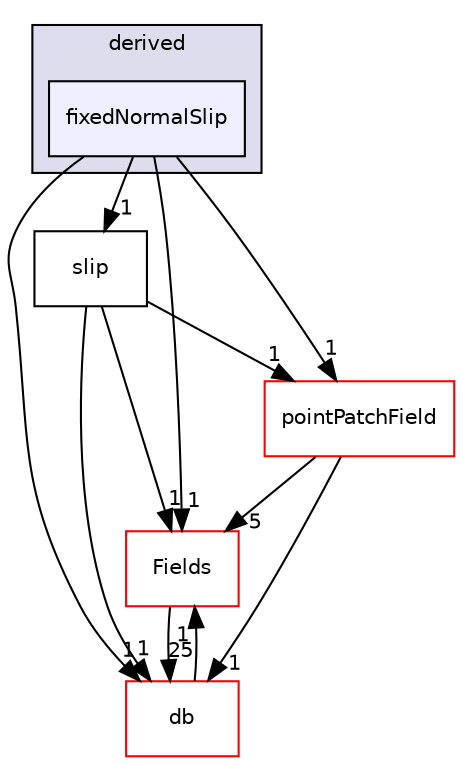 digraph "src/OpenFOAM/fields/pointPatchFields/derived/fixedNormalSlip" {
  bgcolor=transparent;
  compound=true
  node [ fontsize="10", fontname="Helvetica"];
  edge [ labelfontsize="10", labelfontname="Helvetica"];
  subgraph clusterdir_700eda77dde5bdf3d333763a2bc5e635 {
    graph [ bgcolor="#ddddee", pencolor="black", label="derived" fontname="Helvetica", fontsize="10", URL="dir_700eda77dde5bdf3d333763a2bc5e635.html"]
  dir_d962644899efee702a139c4f4c690862 [shape=box, label="fixedNormalSlip", style="filled", fillcolor="#eeeeff", pencolor="black", URL="dir_d962644899efee702a139c4f4c690862.html"];
  }
  dir_7d364942a13d3ce50f6681364b448a98 [shape=box label="Fields" color="red" URL="dir_7d364942a13d3ce50f6681364b448a98.html"];
  dir_63c634f7a7cfd679ac26c67fb30fc32f [shape=box label="db" color="red" URL="dir_63c634f7a7cfd679ac26c67fb30fc32f.html"];
  dir_17a9bfb76e5e1dbc9e2e32285df4aeb8 [shape=box label="pointPatchField" color="red" URL="dir_17a9bfb76e5e1dbc9e2e32285df4aeb8.html"];
  dir_839776d25e5652de629471dca63af429 [shape=box label="slip" URL="dir_839776d25e5652de629471dca63af429.html"];
  dir_7d364942a13d3ce50f6681364b448a98->dir_63c634f7a7cfd679ac26c67fb30fc32f [headlabel="25", labeldistance=1.5 headhref="dir_002029_001943.html"];
  dir_d962644899efee702a139c4f4c690862->dir_7d364942a13d3ce50f6681364b448a98 [headlabel="1", labeldistance=1.5 headhref="dir_002080_002029.html"];
  dir_d962644899efee702a139c4f4c690862->dir_63c634f7a7cfd679ac26c67fb30fc32f [headlabel="1", labeldistance=1.5 headhref="dir_002080_001943.html"];
  dir_d962644899efee702a139c4f4c690862->dir_17a9bfb76e5e1dbc9e2e32285df4aeb8 [headlabel="1", labeldistance=1.5 headhref="dir_002080_002084.html"];
  dir_d962644899efee702a139c4f4c690862->dir_839776d25e5652de629471dca63af429 [headlabel="1", labeldistance=1.5 headhref="dir_002080_002081.html"];
  dir_63c634f7a7cfd679ac26c67fb30fc32f->dir_7d364942a13d3ce50f6681364b448a98 [headlabel="1", labeldistance=1.5 headhref="dir_001943_002029.html"];
  dir_17a9bfb76e5e1dbc9e2e32285df4aeb8->dir_7d364942a13d3ce50f6681364b448a98 [headlabel="5", labeldistance=1.5 headhref="dir_002084_002029.html"];
  dir_17a9bfb76e5e1dbc9e2e32285df4aeb8->dir_63c634f7a7cfd679ac26c67fb30fc32f [headlabel="1", labeldistance=1.5 headhref="dir_002084_001943.html"];
  dir_839776d25e5652de629471dca63af429->dir_7d364942a13d3ce50f6681364b448a98 [headlabel="1", labeldistance=1.5 headhref="dir_002081_002029.html"];
  dir_839776d25e5652de629471dca63af429->dir_63c634f7a7cfd679ac26c67fb30fc32f [headlabel="1", labeldistance=1.5 headhref="dir_002081_001943.html"];
  dir_839776d25e5652de629471dca63af429->dir_17a9bfb76e5e1dbc9e2e32285df4aeb8 [headlabel="1", labeldistance=1.5 headhref="dir_002081_002084.html"];
}
